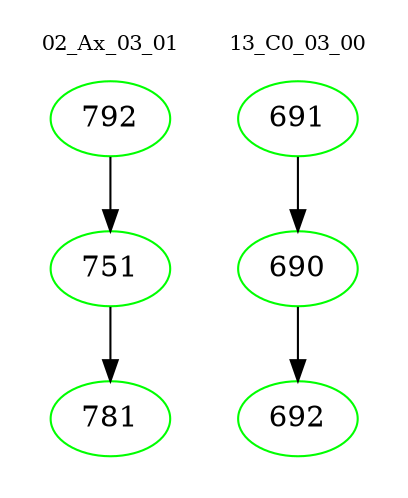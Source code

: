 digraph{
subgraph cluster_0 {
color = white
label = "02_Ax_03_01";
fontsize=10;
T0_792 [label="792", color="green"]
T0_792 -> T0_751 [color="black"]
T0_751 [label="751", color="green"]
T0_751 -> T0_781 [color="black"]
T0_781 [label="781", color="green"]
}
subgraph cluster_1 {
color = white
label = "13_C0_03_00";
fontsize=10;
T1_691 [label="691", color="green"]
T1_691 -> T1_690 [color="black"]
T1_690 [label="690", color="green"]
T1_690 -> T1_692 [color="black"]
T1_692 [label="692", color="green"]
}
}
